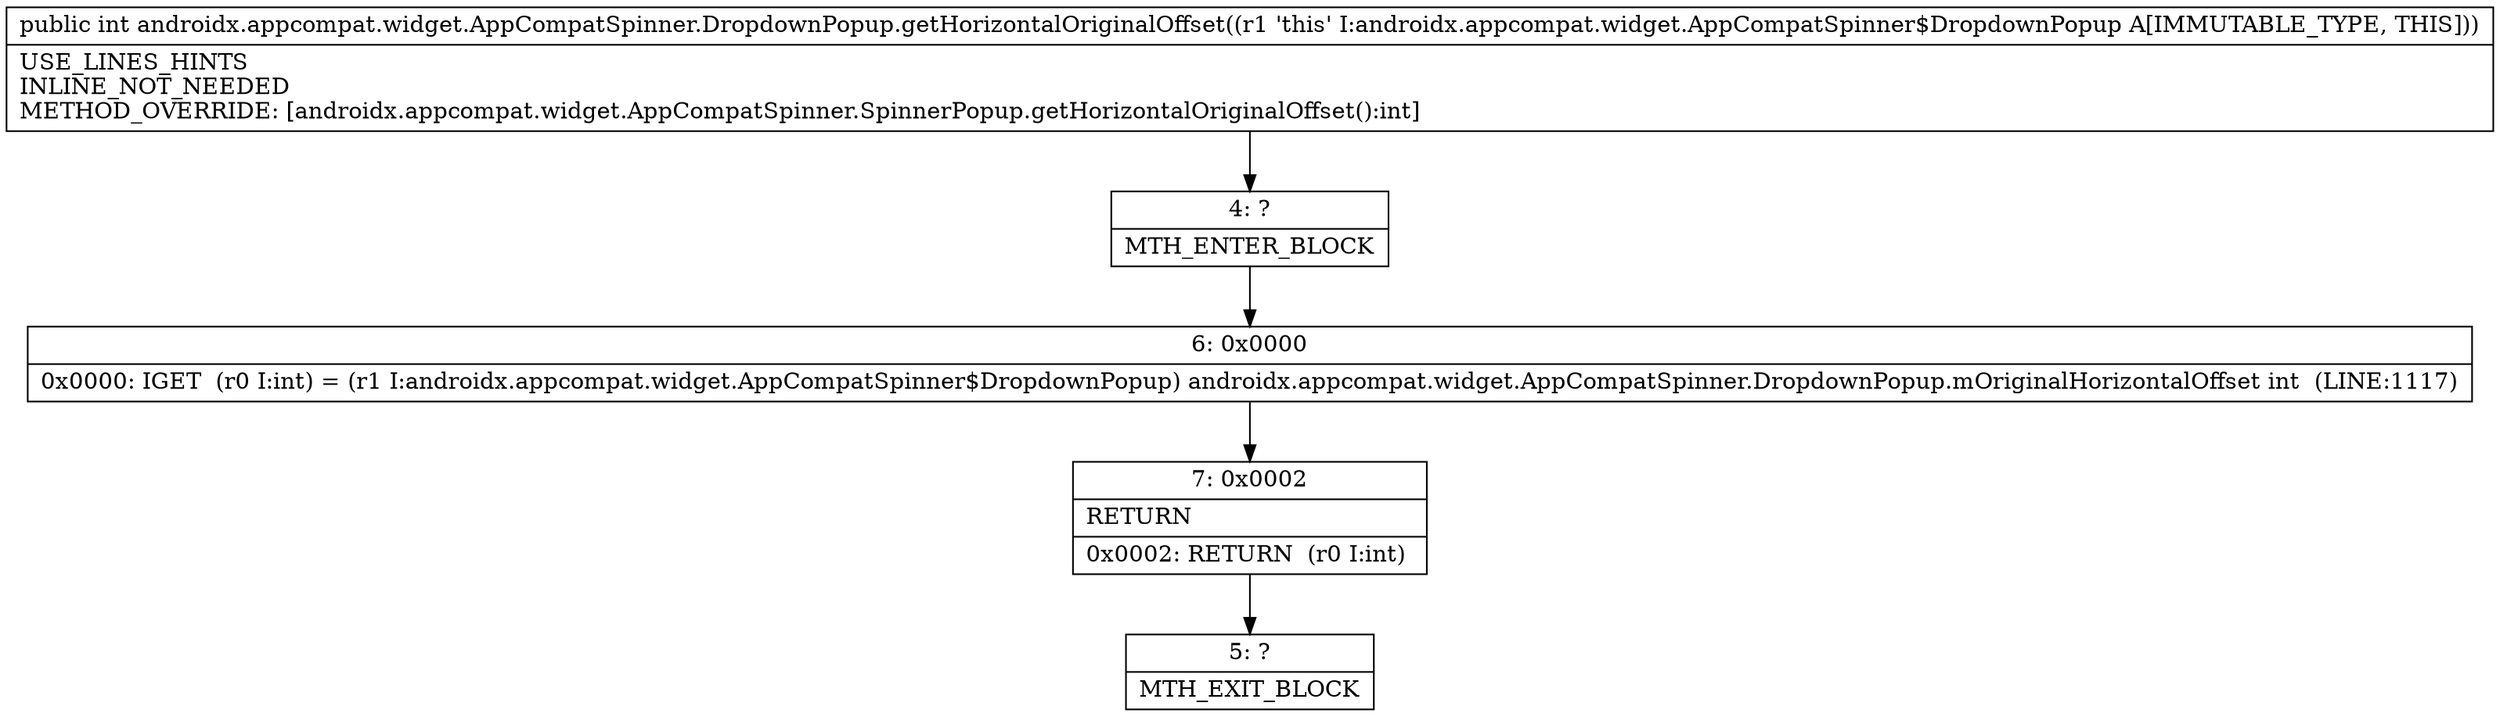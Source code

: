 digraph "CFG forandroidx.appcompat.widget.AppCompatSpinner.DropdownPopup.getHorizontalOriginalOffset()I" {
Node_4 [shape=record,label="{4\:\ ?|MTH_ENTER_BLOCK\l}"];
Node_6 [shape=record,label="{6\:\ 0x0000|0x0000: IGET  (r0 I:int) = (r1 I:androidx.appcompat.widget.AppCompatSpinner$DropdownPopup) androidx.appcompat.widget.AppCompatSpinner.DropdownPopup.mOriginalHorizontalOffset int  (LINE:1117)\l}"];
Node_7 [shape=record,label="{7\:\ 0x0002|RETURN\l|0x0002: RETURN  (r0 I:int) \l}"];
Node_5 [shape=record,label="{5\:\ ?|MTH_EXIT_BLOCK\l}"];
MethodNode[shape=record,label="{public int androidx.appcompat.widget.AppCompatSpinner.DropdownPopup.getHorizontalOriginalOffset((r1 'this' I:androidx.appcompat.widget.AppCompatSpinner$DropdownPopup A[IMMUTABLE_TYPE, THIS]))  | USE_LINES_HINTS\lINLINE_NOT_NEEDED\lMETHOD_OVERRIDE: [androidx.appcompat.widget.AppCompatSpinner.SpinnerPopup.getHorizontalOriginalOffset():int]\l}"];
MethodNode -> Node_4;Node_4 -> Node_6;
Node_6 -> Node_7;
Node_7 -> Node_5;
}

